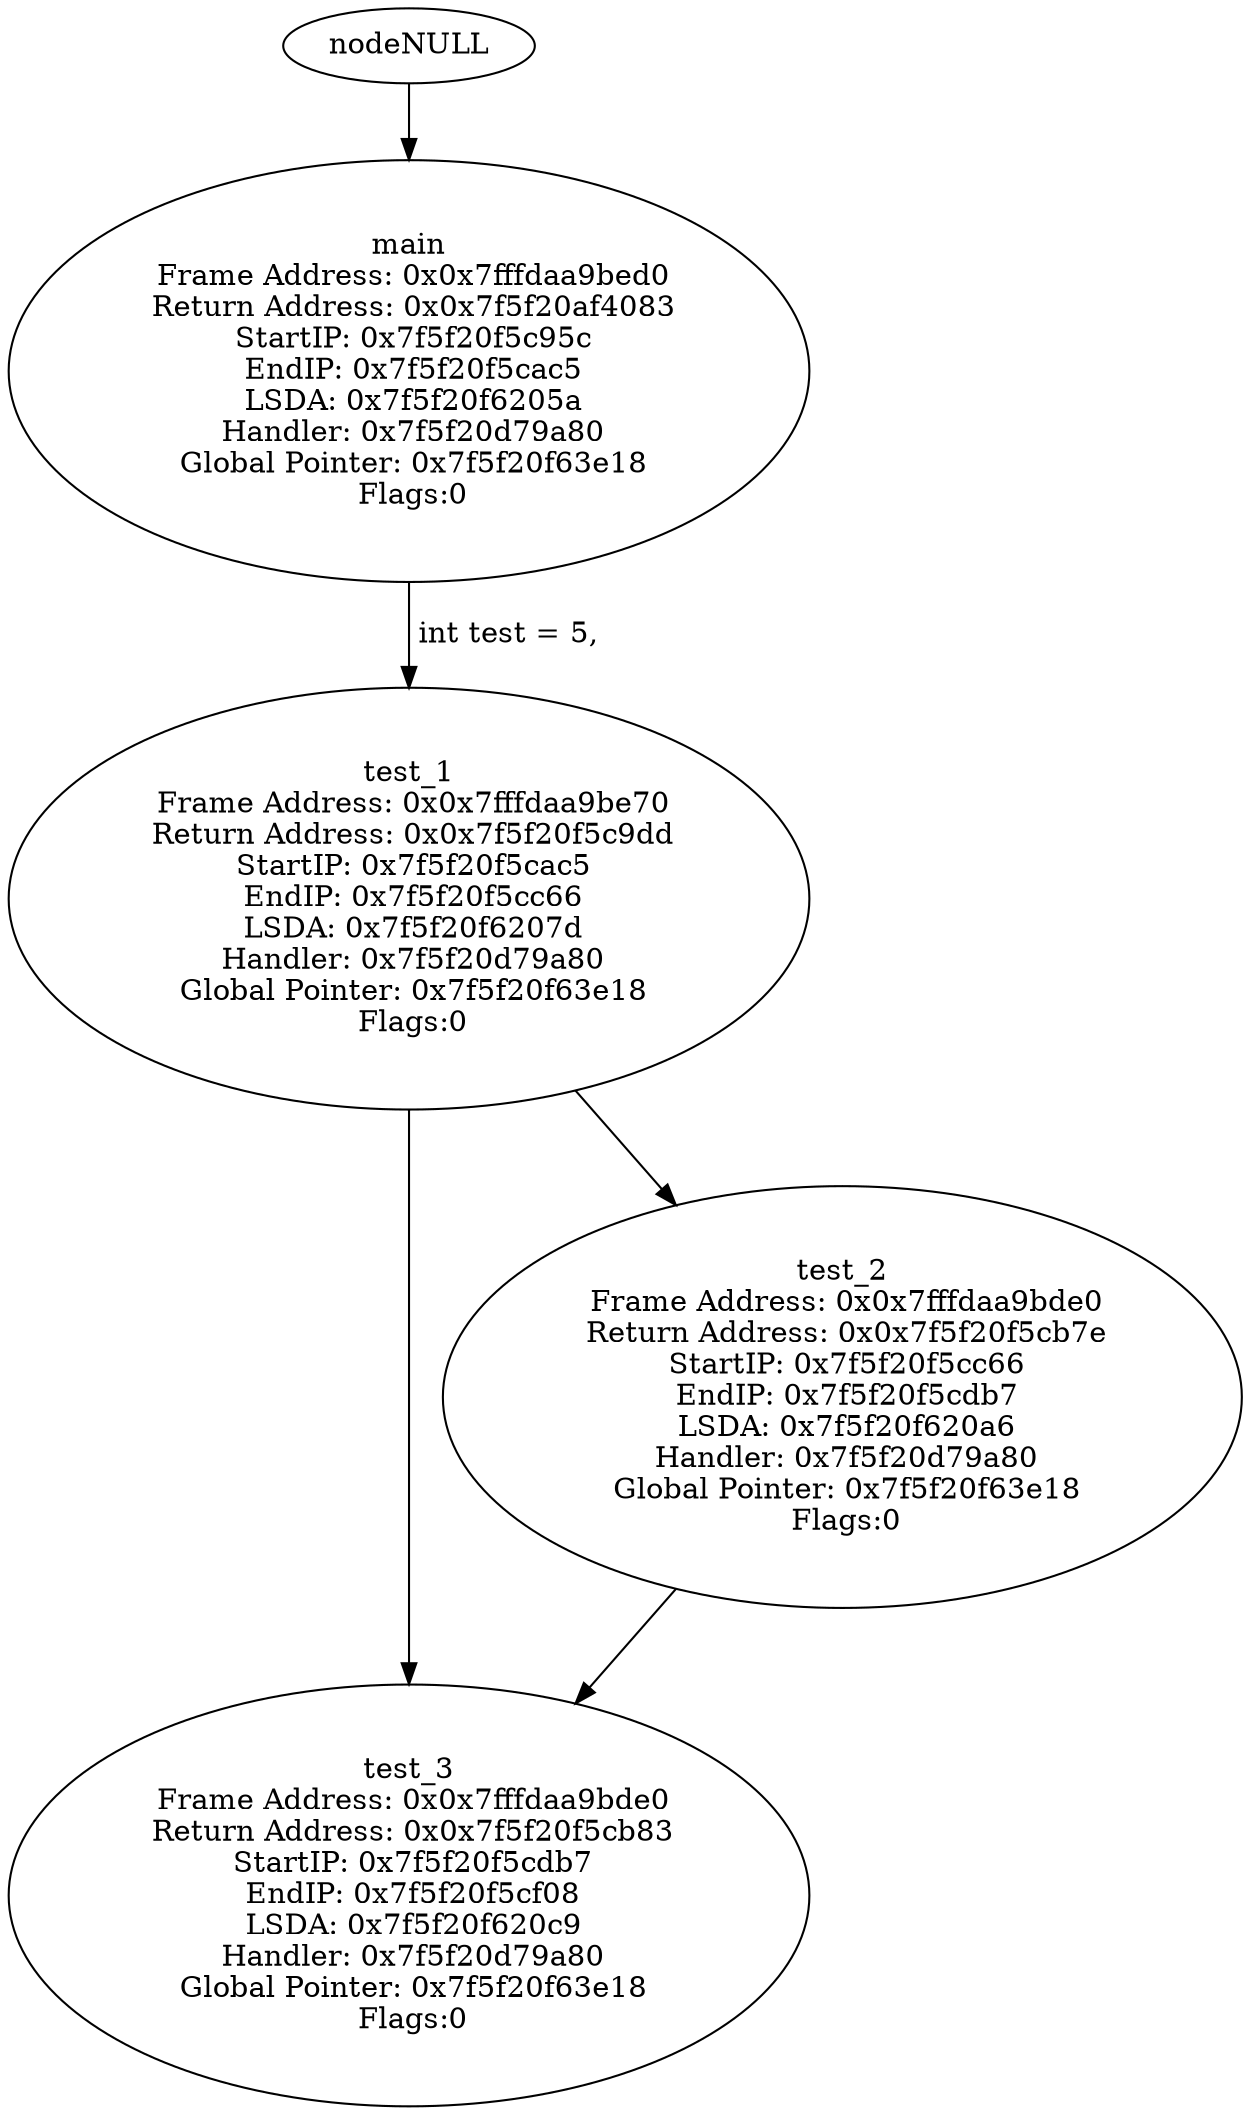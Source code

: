 digraph ContextTree {
nodetest_3 [label="test_3\n Frame Address: 0x0x7fffdaa9bd80\n Return Address: 0x0x7f5f20f5cce2\n StartIP: 0x7f5f20f5cdb7\n EndIP: 0x7f5f20f5cf08\n LSDA: 0x7f5f20f620c9\n Handler: 0x7f5f20d79a80\n Global Pointer: 0x7f5f20f63e18\n Flags:0"];
nodetest_2 -> nodetest_3
nodetest_2 [label="test_2\n Frame Address: 0x0x7fffdaa9bde0\n Return Address: 0x0x7f5f20f5cb7e\n StartIP: 0x7f5f20f5cc66\n EndIP: 0x7f5f20f5cdb7\n LSDA: 0x7f5f20f620a6\n Handler: 0x7f5f20d79a80\n Global Pointer: 0x7f5f20f63e18\n Flags:0"];
nodetest_1 -> nodetest_2
nodetest_3 [label="test_3\n Frame Address: 0x0x7fffdaa9bde0\n Return Address: 0x0x7f5f20f5cb83\n StartIP: 0x7f5f20f5cdb7\n EndIP: 0x7f5f20f5cf08\n LSDA: 0x7f5f20f620c9\n Handler: 0x7f5f20d79a80\n Global Pointer: 0x7f5f20f63e18\n Flags:0"];
nodetest_1 -> nodetest_3
nodetest_1 [label="test_1\n Frame Address: 0x0x7fffdaa9be70\n Return Address: 0x0x7f5f20f5c9dd\n StartIP: 0x7f5f20f5cac5\n EndIP: 0x7f5f20f5cc66\n LSDA: 0x7f5f20f6207d\n Handler: 0x7f5f20d79a80\n Global Pointer: 0x7f5f20f63e18\n Flags:0"];
nodemain -> nodetest_1 [label=" int test = 5, "];
nodemain [label="main\n Frame Address: 0x0x7fffdaa9bed0\n Return Address: 0x0x7f5f20af4083\n StartIP: 0x7f5f20f5c95c\n EndIP: 0x7f5f20f5cac5\n LSDA: 0x7f5f20f6205a\n Handler: 0x7f5f20d79a80\n Global Pointer: 0x7f5f20f63e18\n Flags:0"];
nodeNULL -> nodemain
}
